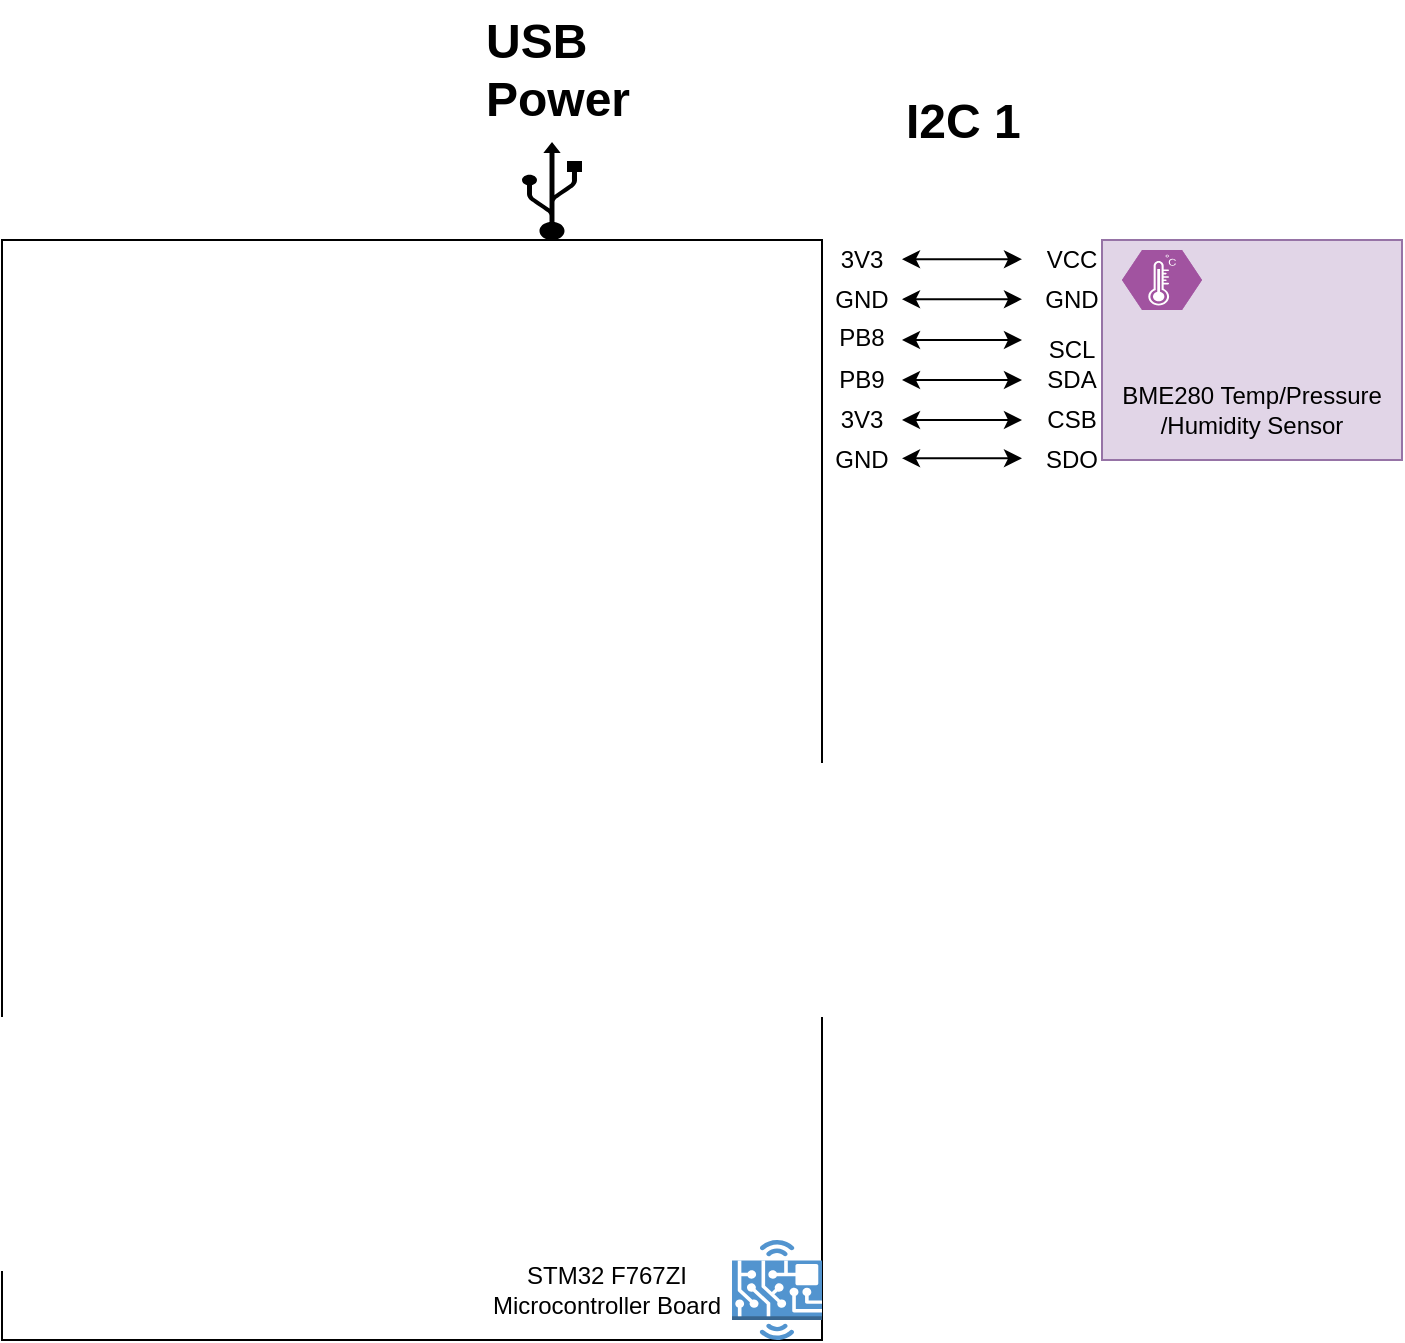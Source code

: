 <mxfile version="28.0.4" pages="2">
  <diagram id="vM8fxDD7liS2lbMWXIOC" name="Block Diagram">
    <mxGraphModel dx="1594" dy="1035" grid="1" gridSize="10" guides="1" tooltips="1" connect="1" arrows="1" fold="1" page="1" pageScale="1" pageWidth="850" pageHeight="1100" math="0" shadow="0">
      <root>
        <mxCell id="0" />
        <mxCell id="1" parent="0" />
        <mxCell id="o2Rn62l9WOTBWWrnKpjL-5" value="" style="rounded=0;whiteSpace=wrap;html=1;fillColor=#e1d5e7;strokeColor=#9673a6;" vertex="1" parent="1">
          <mxGeometry x="760" y="290" width="150" height="110" as="geometry" />
        </mxCell>
        <mxCell id="o2Rn62l9WOTBWWrnKpjL-3" value="" style="rounded=0;whiteSpace=wrap;html=1;movable=1;resizable=1;rotatable=1;deletable=1;editable=1;locked=0;connectable=1;" vertex="1" parent="1">
          <mxGeometry x="210" y="290" width="410" height="550" as="geometry" />
        </mxCell>
        <mxCell id="o2Rn62l9WOTBWWrnKpjL-1" value="" style="outlineConnect=0;dashed=0;verticalLabelPosition=bottom;verticalAlign=top;align=center;html=1;shape=mxgraph.aws3.hardware_board;fillColor=#5294CF;gradientColor=none;" vertex="1" parent="1">
          <mxGeometry x="575" y="790" width="45" height="50" as="geometry" />
        </mxCell>
        <mxCell id="o2Rn62l9WOTBWWrnKpjL-2" value="" style="verticalLabelPosition=bottom;sketch=0;html=1;fillColor=#A153A0;strokeColor=#ffffff;verticalAlign=top;align=center;points=[[0,0.5,0],[0.125,0.25,0],[0.25,0,0],[0.5,0,0],[0.75,0,0],[0.875,0.25,0],[1,0.5,0],[0.875,0.75,0],[0.75,1,0],[0.5,1,0],[0.125,0.75,0]];pointerEvents=1;shape=mxgraph.cisco_safe.compositeIcon;bgIcon=mxgraph.cisco_safe.design.blank_device;resIcon=mxgraph.cisco_safe.design.sensor;" vertex="1" parent="1">
          <mxGeometry x="770" y="295" width="40" height="30" as="geometry" />
        </mxCell>
        <mxCell id="o2Rn62l9WOTBWWrnKpjL-4" value="STM32 F767ZI Microcontroller Board" style="text;html=1;align=center;verticalAlign=middle;whiteSpace=wrap;rounded=0;fillColor=none;" vertex="1" parent="1">
          <mxGeometry x="450" y="800" width="125" height="30" as="geometry" />
        </mxCell>
        <mxCell id="o2Rn62l9WOTBWWrnKpjL-7" value="BME280 Temp/Pressure&lt;div&gt;/Humidity&amp;nbsp;&lt;span style=&quot;background-color: transparent; color: light-dark(rgb(0, 0, 0), rgb(255, 255, 255));&quot;&gt;Sensor&lt;/span&gt;&lt;/div&gt;" style="text;html=1;align=center;verticalAlign=middle;whiteSpace=wrap;rounded=0;fillColor=none;" vertex="1" parent="1">
          <mxGeometry x="760" y="350" width="150" height="50" as="geometry" />
        </mxCell>
        <mxCell id="o2Rn62l9WOTBWWrnKpjL-9" value="" style="endArrow=classic;startArrow=classic;html=1;rounded=0;" edge="1" parent="1">
          <mxGeometry width="50" height="50" relative="1" as="geometry">
            <mxPoint x="660" y="340" as="sourcePoint" />
            <mxPoint x="720" y="340" as="targetPoint" />
          </mxGeometry>
        </mxCell>
        <mxCell id="o2Rn62l9WOTBWWrnKpjL-10" value="SCL" style="text;html=1;align=center;verticalAlign=middle;whiteSpace=wrap;rounded=0;" vertex="1" parent="1">
          <mxGeometry x="730" y="340" width="30" height="10" as="geometry" />
        </mxCell>
        <mxCell id="o2Rn62l9WOTBWWrnKpjL-11" value="PB8" style="text;html=1;align=center;verticalAlign=middle;whiteSpace=wrap;rounded=0;" vertex="1" parent="1">
          <mxGeometry x="620" y="334" width="40" height="10" as="geometry" />
        </mxCell>
        <mxCell id="o2Rn62l9WOTBWWrnKpjL-12" value="" style="endArrow=classic;startArrow=classic;html=1;rounded=0;" edge="1" parent="1">
          <mxGeometry width="50" height="50" relative="1" as="geometry">
            <mxPoint x="660" y="360" as="sourcePoint" />
            <mxPoint x="720" y="360" as="targetPoint" />
          </mxGeometry>
        </mxCell>
        <mxCell id="o2Rn62l9WOTBWWrnKpjL-13" value="SDA" style="text;html=1;align=center;verticalAlign=middle;whiteSpace=wrap;rounded=0;" vertex="1" parent="1">
          <mxGeometry x="730" y="350" width="30" height="20" as="geometry" />
        </mxCell>
        <mxCell id="o2Rn62l9WOTBWWrnKpjL-14" value="PB9" style="text;html=1;align=center;verticalAlign=middle;whiteSpace=wrap;rounded=0;" vertex="1" parent="1">
          <mxGeometry x="620" y="355" width="40" height="10" as="geometry" />
        </mxCell>
        <mxCell id="o2Rn62l9WOTBWWrnKpjL-15" value="&lt;h1 style=&quot;margin-top: 0px;&quot;&gt;I2C 1&lt;/h1&gt;" style="text;html=1;whiteSpace=wrap;overflow=hidden;rounded=0;" vertex="1" parent="1">
          <mxGeometry x="660" y="210" width="70" height="40" as="geometry" />
        </mxCell>
        <mxCell id="o2Rn62l9WOTBWWrnKpjL-17" value="" style="shape=mxgraph.signs.tech.usb;html=1;pointerEvents=1;fillColor=#000000;strokeColor=none;verticalLabelPosition=bottom;verticalAlign=top;align=center;" vertex="1" parent="1">
          <mxGeometry x="470" y="241" width="30" height="49" as="geometry" />
        </mxCell>
        <mxCell id="o2Rn62l9WOTBWWrnKpjL-18" value="&lt;h1 style=&quot;margin-top: 0px;&quot;&gt;USB Power&lt;/h1&gt;" style="text;html=1;whiteSpace=wrap;overflow=hidden;rounded=0;" vertex="1" parent="1">
          <mxGeometry x="450" y="170" width="80" height="60" as="geometry" />
        </mxCell>
        <mxCell id="mFrMhZoLyBJ9m17EuElv-2" value="SDO" style="text;html=1;align=center;verticalAlign=middle;whiteSpace=wrap;rounded=0;" vertex="1" parent="1">
          <mxGeometry x="730" y="390" width="30" height="20" as="geometry" />
        </mxCell>
        <mxCell id="mFrMhZoLyBJ9m17EuElv-3" value="CSB" style="text;html=1;align=center;verticalAlign=middle;whiteSpace=wrap;rounded=0;" vertex="1" parent="1">
          <mxGeometry x="730" y="370" width="30" height="20" as="geometry" />
        </mxCell>
        <mxCell id="mFrMhZoLyBJ9m17EuElv-4" value="GND" style="text;html=1;align=center;verticalAlign=middle;whiteSpace=wrap;rounded=0;" vertex="1" parent="1">
          <mxGeometry x="730" y="310" width="30" height="20" as="geometry" />
        </mxCell>
        <mxCell id="mFrMhZoLyBJ9m17EuElv-5" value="VCC" style="text;html=1;align=center;verticalAlign=middle;whiteSpace=wrap;rounded=0;" vertex="1" parent="1">
          <mxGeometry x="730" y="290" width="30" height="20" as="geometry" />
        </mxCell>
        <mxCell id="mFrMhZoLyBJ9m17EuElv-6" value="" style="endArrow=classic;startArrow=classic;html=1;rounded=0;" edge="1" parent="1">
          <mxGeometry width="50" height="50" relative="1" as="geometry">
            <mxPoint x="660" y="319.58" as="sourcePoint" />
            <mxPoint x="720" y="319.58" as="targetPoint" />
          </mxGeometry>
        </mxCell>
        <mxCell id="mFrMhZoLyBJ9m17EuElv-7" value="" style="endArrow=classic;startArrow=classic;html=1;rounded=0;" edge="1" parent="1">
          <mxGeometry width="50" height="50" relative="1" as="geometry">
            <mxPoint x="660" y="299.58" as="sourcePoint" />
            <mxPoint x="720" y="299.58" as="targetPoint" />
          </mxGeometry>
        </mxCell>
        <mxCell id="mFrMhZoLyBJ9m17EuElv-8" value="GND" style="text;html=1;align=center;verticalAlign=middle;whiteSpace=wrap;rounded=0;" vertex="1" parent="1">
          <mxGeometry x="620" y="315" width="40" height="10" as="geometry" />
        </mxCell>
        <mxCell id="mFrMhZoLyBJ9m17EuElv-9" value="3V3" style="text;html=1;align=center;verticalAlign=middle;whiteSpace=wrap;rounded=0;" vertex="1" parent="1">
          <mxGeometry x="620" y="295" width="40" height="10" as="geometry" />
        </mxCell>
        <mxCell id="mFrMhZoLyBJ9m17EuElv-10" value="" style="endArrow=classic;startArrow=classic;html=1;rounded=0;" edge="1" parent="1">
          <mxGeometry width="50" height="50" relative="1" as="geometry">
            <mxPoint x="660" y="380" as="sourcePoint" />
            <mxPoint x="720" y="380" as="targetPoint" />
          </mxGeometry>
        </mxCell>
        <mxCell id="mFrMhZoLyBJ9m17EuElv-11" value="" style="endArrow=classic;startArrow=classic;html=1;rounded=0;" edge="1" parent="1">
          <mxGeometry width="50" height="50" relative="1" as="geometry">
            <mxPoint x="660" y="399.17" as="sourcePoint" />
            <mxPoint x="720" y="399.17" as="targetPoint" />
          </mxGeometry>
        </mxCell>
        <mxCell id="mFrMhZoLyBJ9m17EuElv-12" value="GND" style="text;html=1;align=center;verticalAlign=middle;whiteSpace=wrap;rounded=0;" vertex="1" parent="1">
          <mxGeometry x="620" y="395" width="40" height="10" as="geometry" />
        </mxCell>
        <mxCell id="mFrMhZoLyBJ9m17EuElv-13" value="3V3" style="text;html=1;align=center;verticalAlign=middle;whiteSpace=wrap;rounded=0;" vertex="1" parent="1">
          <mxGeometry x="620" y="375" width="40" height="10" as="geometry" />
        </mxCell>
      </root>
    </mxGraphModel>
  </diagram>
  <diagram name="BME280 State Machine Diagram" id="c4acf3e9-155e-7222-9cf6-157b1a14988f">
    <mxGraphModel dx="6034" dy="2807" grid="1" gridSize="10" guides="1" tooltips="1" connect="1" arrows="1" fold="1" page="1" pageScale="1" pageWidth="850" pageHeight="1100" background="none" math="0" shadow="0">
      <root>
        <mxCell id="0" />
        <mxCell id="1" parent="0" />
        <mxCell id="4hGOtepsm4wSv6MPAV9k-1" value="INIT" style="rounded=1;whiteSpace=wrap;html=1;" vertex="1" parent="1">
          <mxGeometry x="-850" y="100" width="80" height="40" as="geometry" />
        </mxCell>
        <mxCell id="4hGOtepsm4wSv6MPAV9k-31" style="edgeStyle=orthogonalEdgeStyle;rounded=0;orthogonalLoop=1;jettySize=auto;html=1;entryX=0.5;entryY=0;entryDx=0;entryDy=0;" edge="1" parent="1" source="4hGOtepsm4wSv6MPAV9k-2" target="4hGOtepsm4wSv6MPAV9k-29">
          <mxGeometry relative="1" as="geometry" />
        </mxCell>
        <mxCell id="4hGOtepsm4wSv6MPAV9k-2" value="SETUP&#xa;(bme280_setup())" style="rounded=1;whiteSpace=wrap;html=1;" vertex="1" parent="1">
          <mxGeometry x="-740" y="90" width="110" height="60" as="geometry" />
        </mxCell>
        <mxCell id="4hGOtepsm4wSv6MPAV9k-26" style="edgeStyle=orthogonalEdgeStyle;rounded=0;orthogonalLoop=1;jettySize=auto;html=1;entryX=0;entryY=0.5;entryDx=0;entryDy=0;" edge="1" parent="1" source="4hGOtepsm4wSv6MPAV9k-3" target="4hGOtepsm4wSv6MPAV9k-4">
          <mxGeometry relative="1" as="geometry" />
        </mxCell>
        <mxCell id="4hGOtepsm4wSv6MPAV9k-3" value="TRIGGER_MEASUREMENT&#xa;(bme280_set_sensor_mode())" style="rounded=1;whiteSpace=wrap;html=1;" vertex="1" parent="1">
          <mxGeometry x="-440" y="90" width="180" height="60" as="geometry" />
        </mxCell>
        <mxCell id="4hGOtepsm4wSv6MPAV9k-4" value="WAIT_MEASUREMENT&#xa;(120ms delay)" style="rounded=1;whiteSpace=wrap;html=1;" vertex="1" parent="1">
          <mxGeometry x="-210" y="90" width="150" height="60" as="geometry" />
        </mxCell>
        <mxCell id="4hGOtepsm4wSv6MPAV9k-28" style="edgeStyle=orthogonalEdgeStyle;rounded=0;orthogonalLoop=1;jettySize=auto;html=1;entryX=1;entryY=0.5;entryDx=0;entryDy=0;" edge="1" parent="1" source="4hGOtepsm4wSv6MPAV9k-5" target="4hGOtepsm4wSv6MPAV9k-6">
          <mxGeometry relative="1" as="geometry">
            <Array as="points">
              <mxPoint x="-300" y="240" />
              <mxPoint x="-300" y="240" />
            </Array>
          </mxGeometry>
        </mxCell>
        <mxCell id="4hGOtepsm4wSv6MPAV9k-35" style="edgeStyle=orthogonalEdgeStyle;rounded=0;orthogonalLoop=1;jettySize=auto;html=1;entryX=1;entryY=0.5;entryDx=0;entryDy=0;" edge="1" parent="1" source="4hGOtepsm4wSv6MPAV9k-5" target="4hGOtepsm4wSv6MPAV9k-7">
          <mxGeometry relative="1" as="geometry" />
        </mxCell>
        <mxCell id="4hGOtepsm4wSv6MPAV9k-5" value="READ_DATA&#xa;(bme280_get_sensor_data())" style="rounded=1;whiteSpace=wrap;html=1;" vertex="1" parent="1">
          <mxGeometry x="-210" y="240" width="160" height="60" as="geometry" />
        </mxCell>
        <mxCell id="4hGOtepsm4wSv6MPAV9k-6" value="DELAY" style="rounded=1;whiteSpace=wrap;html=1;" vertex="1" parent="1">
          <mxGeometry x="-480" y="220" width="70" height="40" as="geometry" />
        </mxCell>
        <mxCell id="4hGOtepsm4wSv6MPAV9k-7" value="ERROR" style="rounded=1;whiteSpace=wrap;html=1;strokeColor=#ff0000;" vertex="1" parent="1">
          <mxGeometry x="-630" y="250" width="80" height="40" as="geometry" />
        </mxCell>
        <mxCell id="4hGOtepsm4wSv6MPAV9k-8" value="" style="ellipse;whiteSpace=wrap;html=1;aspect=fixed;" vertex="1" parent="1">
          <mxGeometry x="-880" y="110" width="20" height="20" as="geometry" />
        </mxCell>
        <mxCell id="4hGOtepsm4wSv6MPAV9k-9" style="edgeStyle=none;html=1;exitX=1;exitY=0.5;exitDx=0;exitDy=0;entryX=0;entryY=0.5;entryDx=0;entryDy=0;" edge="1" parent="1" source="4hGOtepsm4wSv6MPAV9k-8" target="4hGOtepsm4wSv6MPAV9k-1" />
        <mxCell id="4hGOtepsm4wSv6MPAV9k-10" style="edgeStyle=none;html=1;" edge="1" parent="1" source="4hGOtepsm4wSv6MPAV9k-1" target="4hGOtepsm4wSv6MPAV9k-2" />
        <mxCell id="4hGOtepsm4wSv6MPAV9k-11" value="" style="edgeStyle=none;html=1;align=left;" edge="1" parent="1" source="4hGOtepsm4wSv6MPAV9k-23" target="4hGOtepsm4wSv6MPAV9k-3">
          <mxGeometry relative="1" as="geometry">
            <mxPoint x="-540" y="120" as="sourcePoint" />
          </mxGeometry>
        </mxCell>
        <mxCell id="4hGOtepsm4wSv6MPAV9k-12" value="result != BME280_OK" style="edgeStyle=none;html=1;exitX=0.5;exitY=1;exitDx=0;exitDy=0;entryX=0.5;entryY=0;entryDx=0;entryDy=0;strokeColor=#ff0000;" edge="1" parent="1" source="4hGOtepsm4wSv6MPAV9k-2" target="4hGOtepsm4wSv6MPAV9k-7" />
        <mxCell id="4hGOtepsm4wSv6MPAV9k-13" style="edgeStyle=none;html=1;" edge="1" parent="1" source="4hGOtepsm4wSv6MPAV9k-3" target="4hGOtepsm4wSv6MPAV9k-4" />
        <mxCell id="4hGOtepsm4wSv6MPAV9k-14" value="120ms elapsed" style="edgeStyle=none;html=1;exitX=0.5;exitY=1;exitDx=0;exitDy=0;entryX=0.5;entryY=0;entryDx=0;entryDy=0;" edge="1" parent="1" source="4hGOtepsm4wSv6MPAV9k-4" target="4hGOtepsm4wSv6MPAV9k-5" />
        <mxCell id="4hGOtepsm4wSv6MPAV9k-15" style="edgeStyle=none;html=1;" edge="1" parent="1" source="4hGOtepsm4wSv6MPAV9k-5" target="4hGOtepsm4wSv6MPAV9k-6" />
        <mxCell id="4hGOtepsm4wSv6MPAV9k-16" value="10s elapsed" style="edgeStyle=none;html=1;exitX=0;exitY=0.5;exitDx=0;exitDy=0;entryX=0;entryY=0.5;entryDx=0;entryDy=0;" edge="1" parent="1" source="4hGOtepsm4wSv6MPAV9k-6" target="4hGOtepsm4wSv6MPAV9k-3">
          <mxGeometry x="-0.009" relative="1" as="geometry">
            <mxPoint x="-490" y="210" as="sourcePoint" />
            <mxPoint x="-440" y="210" as="targetPoint" />
            <Array as="points">
              <mxPoint x="-490" y="210" />
              <mxPoint x="-490" y="120" />
              <mxPoint x="-440" y="120" />
            </Array>
            <mxPoint as="offset" />
          </mxGeometry>
        </mxCell>
        <mxCell id="4hGOtepsm4wSv6MPAV9k-17" value="" style="edgeStyle=none;align=left;html=1;exitX=1;exitY=0.5;exitDx=0;exitDy=0;" edge="1" parent="1" source="4hGOtepsm4wSv6MPAV9k-1">
          <mxGeometry relative="1" as="geometry">
            <mxPoint x="-760" y="119" as="sourcePoint" />
            <mxPoint x="-740" y="119" as="targetPoint" />
          </mxGeometry>
        </mxCell>
        <mxCell id="4hGOtepsm4wSv6MPAV9k-24" value="" style="edgeStyle=none;html=1;align=left;" edge="1" parent="1" source="4hGOtepsm4wSv6MPAV9k-2" target="4hGOtepsm4wSv6MPAV9k-23">
          <mxGeometry relative="1" as="geometry">
            <mxPoint x="-610" y="120" as="sourcePoint" />
            <mxPoint x="-440" y="120" as="targetPoint" />
          </mxGeometry>
        </mxCell>
        <mxCell id="4hGOtepsm4wSv6MPAV9k-23" value="&lt;span style=&quot;background-color: rgb(47, 47, 47); padding: 0px 0px 0px 2px;&quot;&gt;&lt;span style=&quot;color: rgb(204, 204, 204); font-family: Consolas; white-space: pre;&quot;&gt;&lt;span style=&quot;color: rgb(249, 250, 244);&quot;&gt;&lt;/span&gt;&lt;span style=&quot;color: rgb(255, 191, 38);&quot;&gt;result&lt;/span&gt;&lt;span style=&quot;color: rgb(217, 232, 247);&quot;&gt; =&lt;/span&gt;&lt;span style=&quot;color: rgb(230, 230, 250);&quot;&gt;=&lt;/span&gt;&lt;span style=&quot;color: rgb(217, 232, 247);&quot;&gt; BME280_OK&lt;/span&gt;&lt;/span&gt;&lt;/span&gt;" style="text;html=1;align=center;verticalAlign=middle;whiteSpace=wrap;rounded=0;fontSize=10;" vertex="1" parent="1">
          <mxGeometry x="-610" y="90" width="110" height="20" as="geometry" />
        </mxCell>
        <mxCell id="4hGOtepsm4wSv6MPAV9k-27" style="edgeStyle=orthogonalEdgeStyle;rounded=0;orthogonalLoop=1;jettySize=auto;html=1;entryX=0.466;entryY=-0.05;entryDx=0;entryDy=0;entryPerimeter=0;" edge="1" parent="1" source="4hGOtepsm4wSv6MPAV9k-4" target="4hGOtepsm4wSv6MPAV9k-5">
          <mxGeometry relative="1" as="geometry" />
        </mxCell>
        <mxCell id="4hGOtepsm4wSv6MPAV9k-33" style="edgeStyle=orthogonalEdgeStyle;rounded=0;orthogonalLoop=1;jettySize=auto;html=1;entryX=0;entryY=0.5;entryDx=0;entryDy=0;" edge="1" parent="1" source="4hGOtepsm4wSv6MPAV9k-29" target="4hGOtepsm4wSv6MPAV9k-7">
          <mxGeometry relative="1" as="geometry" />
        </mxCell>
        <mxCell id="4hGOtepsm4wSv6MPAV9k-29" value="&lt;span style=&quot;background-color: rgb(47, 47, 47); padding: 0px 0px 0px 2px;&quot;&gt;&lt;span style=&quot;color: rgb(204, 204, 204); font-family: Consolas; white-space: pre;&quot;&gt;&lt;span style=&quot;color: rgb(249, 250, 244);&quot;&gt;&lt;/span&gt;&lt;span style=&quot;color: rgb(255, 191, 38);&quot;&gt;result&lt;/span&gt;&lt;span style=&quot;color: rgb(217, 232, 247);&quot;&gt; !&lt;/span&gt;&lt;span style=&quot;color: rgb(230, 230, 250);&quot;&gt;=&lt;/span&gt;&lt;span style=&quot;color: rgb(217, 232, 247);&quot;&gt; BME280_OK&lt;/span&gt;&lt;/span&gt;&lt;/span&gt;" style="text;html=1;align=center;verticalAlign=middle;whiteSpace=wrap;rounded=0;rotation=0;fontSize=10;" vertex="1" parent="1">
          <mxGeometry x="-740" y="200" width="110" height="20" as="geometry" />
        </mxCell>
        <mxCell id="4hGOtepsm4wSv6MPAV9k-34" style="edgeStyle=orthogonalEdgeStyle;rounded=0;orthogonalLoop=1;jettySize=auto;html=1;entryX=0.446;entryY=1.025;entryDx=0;entryDy=0;entryPerimeter=0;" edge="1" parent="1" source="4hGOtepsm4wSv6MPAV9k-7" target="4hGOtepsm4wSv6MPAV9k-1">
          <mxGeometry relative="1" as="geometry">
            <Array as="points">
              <mxPoint x="-590" y="300" />
              <mxPoint x="-814" y="300" />
            </Array>
          </mxGeometry>
        </mxCell>
        <mxCell id="4hGOtepsm4wSv6MPAV9k-38" value="5s elapsed" style="edgeLabel;html=1;align=center;verticalAlign=middle;resizable=0;points=[];" vertex="1" connectable="0" parent="4hGOtepsm4wSv6MPAV9k-34">
          <mxGeometry x="-0.445" y="3" relative="1" as="geometry">
            <mxPoint as="offset" />
          </mxGeometry>
        </mxCell>
        <mxCell id="4hGOtepsm4wSv6MPAV9k-36" value="&lt;span style=&quot;background-color:#2f2f2f;padding:0px 0px 0px 2px;&quot;&gt;&lt;span style=&quot;color: rgb(204, 204, 204); font-family: Consolas; white-space: pre;&quot;&gt;&lt;span style=&quot;color:#f9faf4;&quot;&gt;&lt;/span&gt;&lt;span style=&quot;color:#ffbf26;&quot;&gt;task_data&lt;/span&gt;&lt;span style=&quot;color:#e6e6fa;&quot;&gt;.&lt;/span&gt;&lt;span style=&quot;color:#66e1f8;&quot;&gt;result&lt;/span&gt;&lt;span style=&quot;color:#d9e8f7;&quot;&gt; &lt;/span&gt;&lt;span style=&quot;color:#e6e6fa;&quot;&gt;==&lt;/span&gt;&lt;span style=&quot;color:#d9e8f7;&quot;&gt; BME280_OK&lt;/span&gt;&lt;/span&gt;&lt;/span&gt;" style="text;html=1;align=center;verticalAlign=middle;whiteSpace=wrap;rounded=0;fontSize=10;" vertex="1" parent="1">
          <mxGeometry x="-370" y="210" width="170" height="30" as="geometry" />
        </mxCell>
        <mxCell id="4hGOtepsm4wSv6MPAV9k-37" value="&lt;span style=&quot;background-color: rgb(47, 47, 47); padding: 0px 0px 0px 2px;&quot;&gt;&lt;span style=&quot;color: rgb(204, 204, 204); font-family: Consolas; white-space: pre;&quot;&gt;&lt;span style=&quot;color: rgb(249, 250, 244);&quot;&gt;&lt;/span&gt;&lt;span style=&quot;color: rgb(255, 191, 38);&quot;&gt;task_data&lt;/span&gt;&lt;span style=&quot;color: rgb(230, 230, 250);&quot;&gt;.&lt;/span&gt;&lt;span style=&quot;color: rgb(102, 225, 248);&quot;&gt;result&lt;/span&gt;&lt;span style=&quot;color: rgb(217, 232, 247);&quot;&gt; !&lt;/span&gt;&lt;span style=&quot;color: rgb(230, 230, 250);&quot;&gt;=&lt;/span&gt;&lt;span style=&quot;color: rgb(217, 232, 247);&quot;&gt; BME280_OK&lt;/span&gt;&lt;/span&gt;&lt;/span&gt;" style="text;html=1;align=center;verticalAlign=middle;whiteSpace=wrap;rounded=0;fontSize=10;" vertex="1" parent="1">
          <mxGeometry x="-450" y="280" width="170" height="30" as="geometry" />
        </mxCell>
      </root>
    </mxGraphModel>
  </diagram>
</mxfile>
